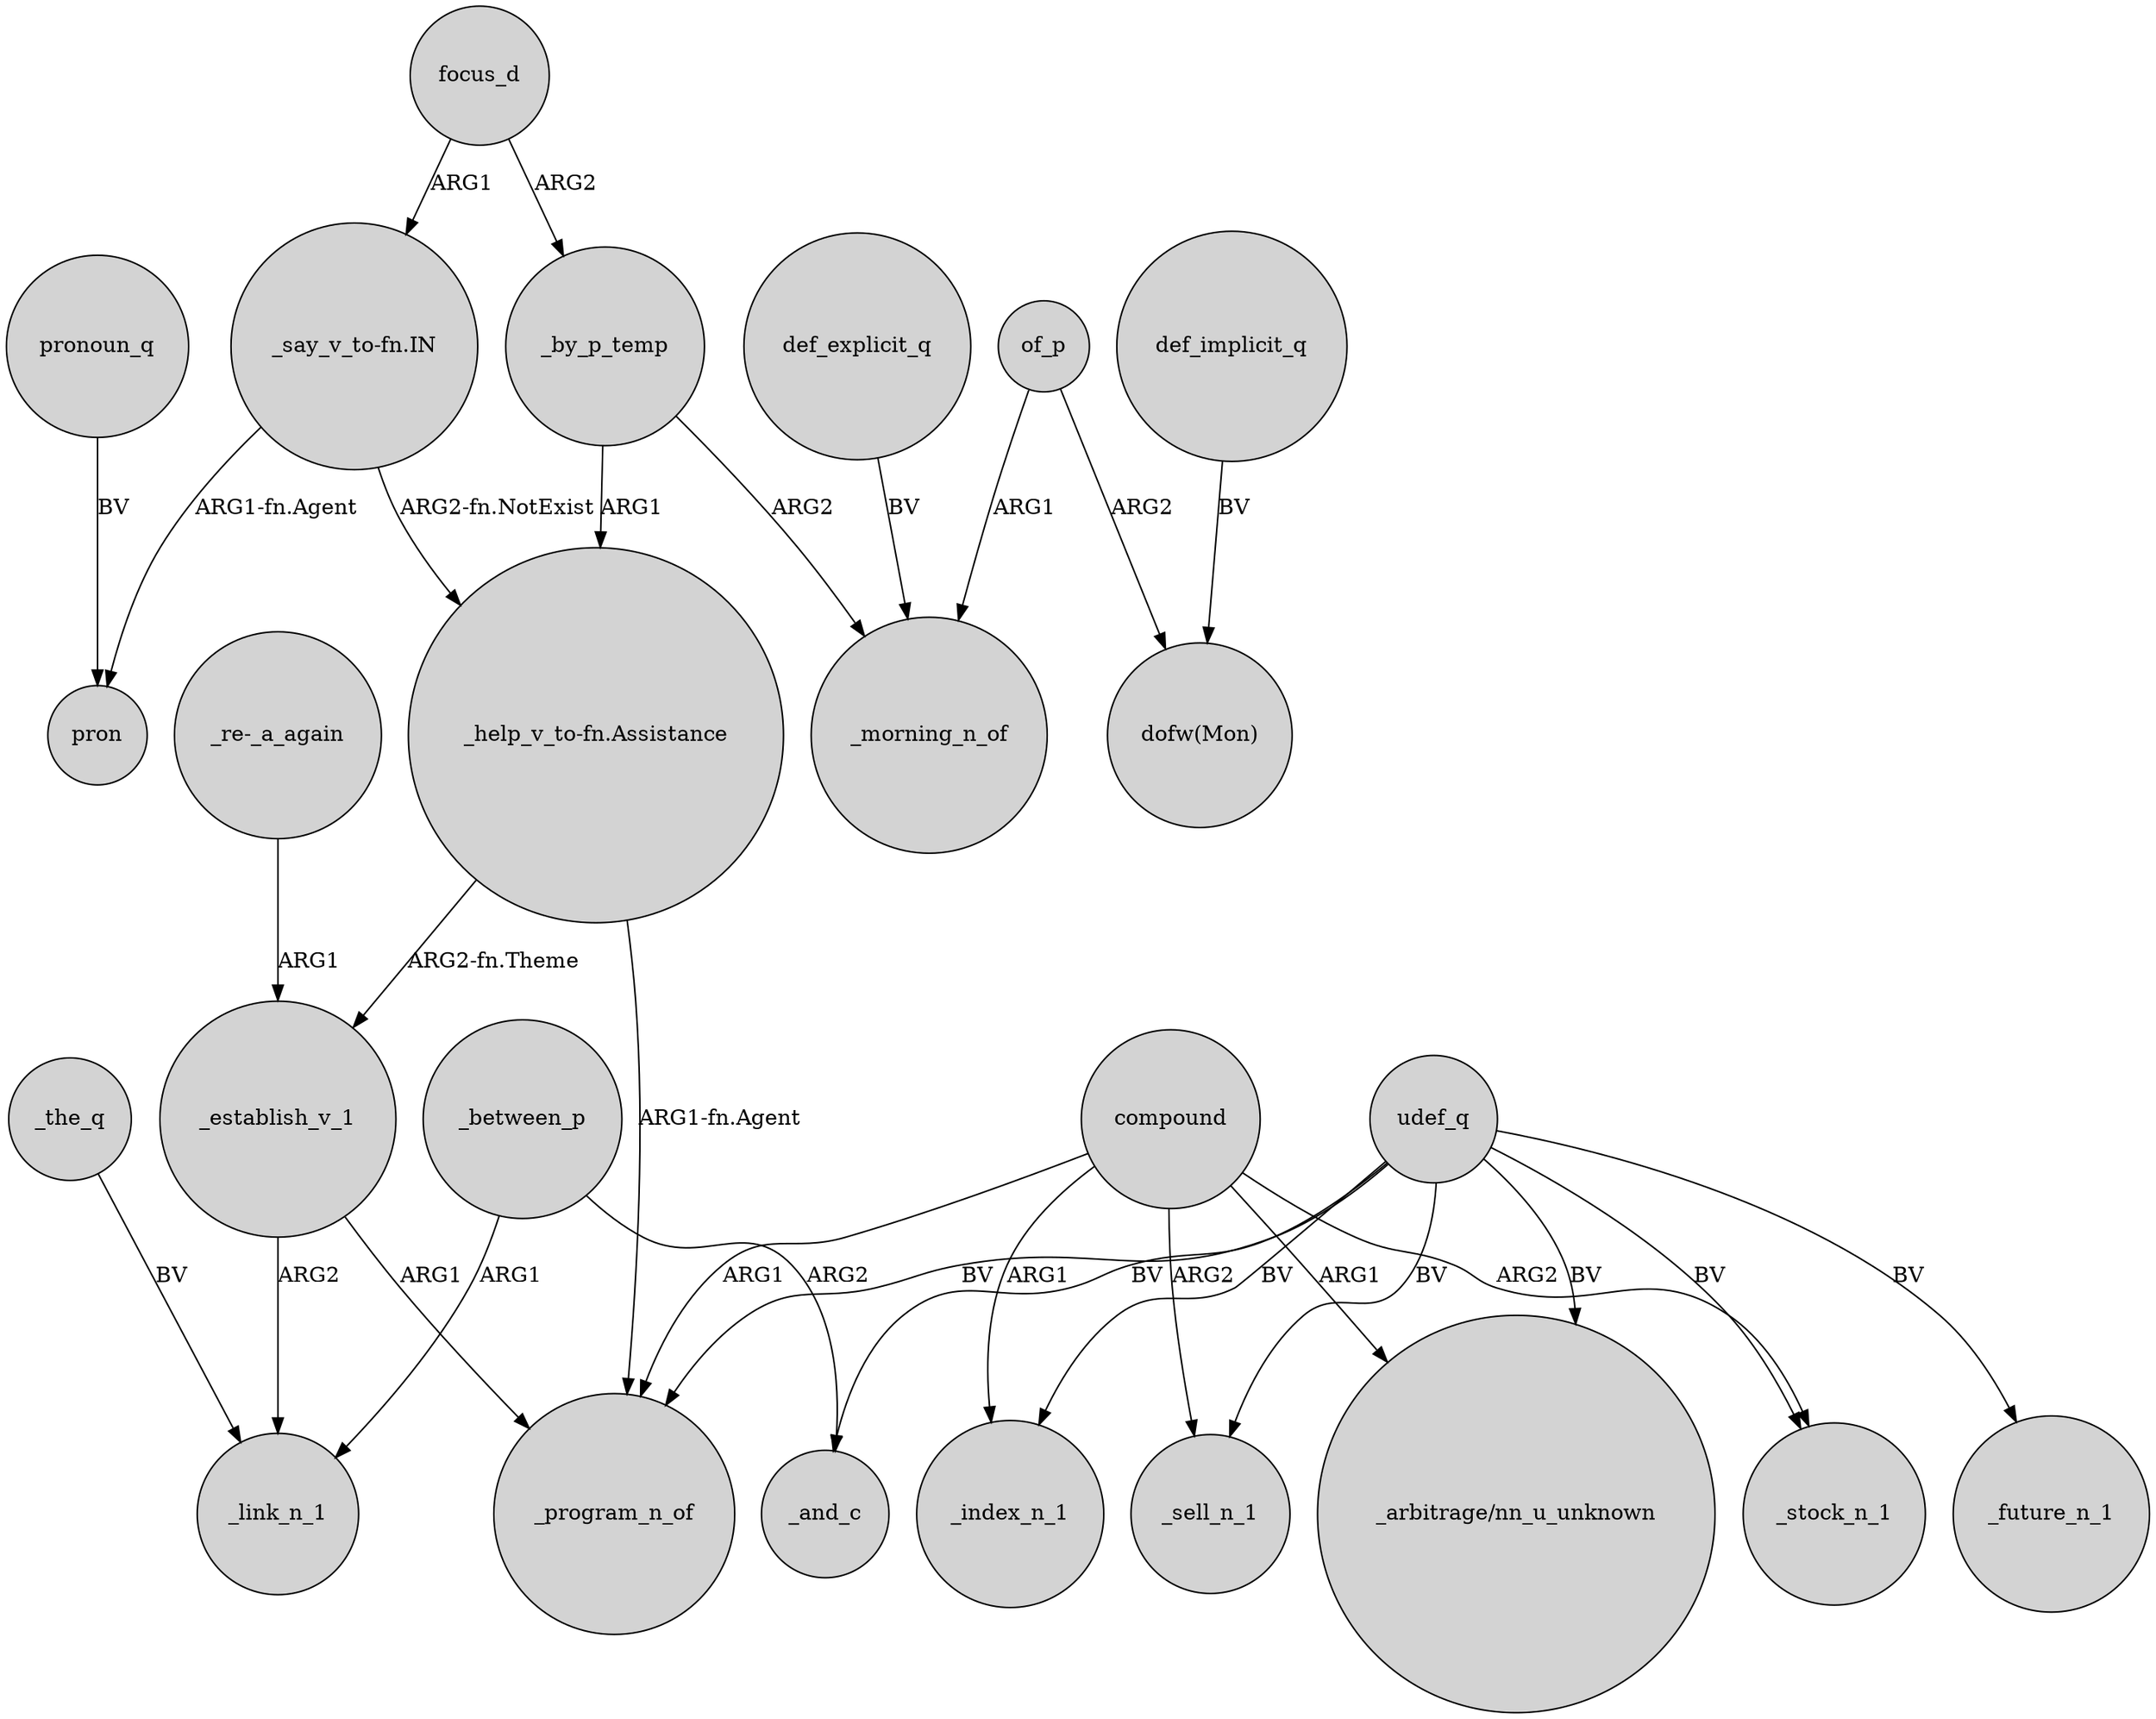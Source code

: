 digraph {
	node [shape=circle style=filled]
	"_help_v_to-fn.Assistance" -> _establish_v_1 [label="ARG2-fn.Theme"]
	_the_q -> _link_n_1 [label=BV]
	_establish_v_1 -> _program_n_of [label=ARG1]
	_establish_v_1 -> _link_n_1 [label=ARG2]
	"_re-_a_again" -> _establish_v_1 [label=ARG1]
	_by_p_temp -> _morning_n_of [label=ARG2]
	_by_p_temp -> "_help_v_to-fn.Assistance" [label=ARG1]
	compound -> _sell_n_1 [label=ARG2]
	"_help_v_to-fn.Assistance" -> _program_n_of [label="ARG1-fn.Agent"]
	udef_q -> _program_n_of [label=BV]
	udef_q -> _index_n_1 [label=BV]
	focus_d -> "_say_v_to-fn.IN" [label=ARG1]
	"_say_v_to-fn.IN" -> "_help_v_to-fn.Assistance" [label="ARG2-fn.NotExist"]
	compound -> _stock_n_1 [label=ARG2]
	of_p -> "dofw(Mon)" [label=ARG2]
	pronoun_q -> pron [label=BV]
	udef_q -> _sell_n_1 [label=BV]
	udef_q -> _stock_n_1 [label=BV]
	udef_q -> "_arbitrage/nn_u_unknown" [label=BV]
	_between_p -> _link_n_1 [label=ARG1]
	def_implicit_q -> "dofw(Mon)" [label=BV]
	_between_p -> _and_c [label=ARG2]
	compound -> "_arbitrage/nn_u_unknown" [label=ARG1]
	udef_q -> _future_n_1 [label=BV]
	def_explicit_q -> _morning_n_of [label=BV]
	"_say_v_to-fn.IN" -> pron [label="ARG1-fn.Agent"]
	compound -> _program_n_of [label=ARG1]
	focus_d -> _by_p_temp [label=ARG2]
	of_p -> _morning_n_of [label=ARG1]
	udef_q -> _and_c [label=BV]
	compound -> _index_n_1 [label=ARG1]
}
